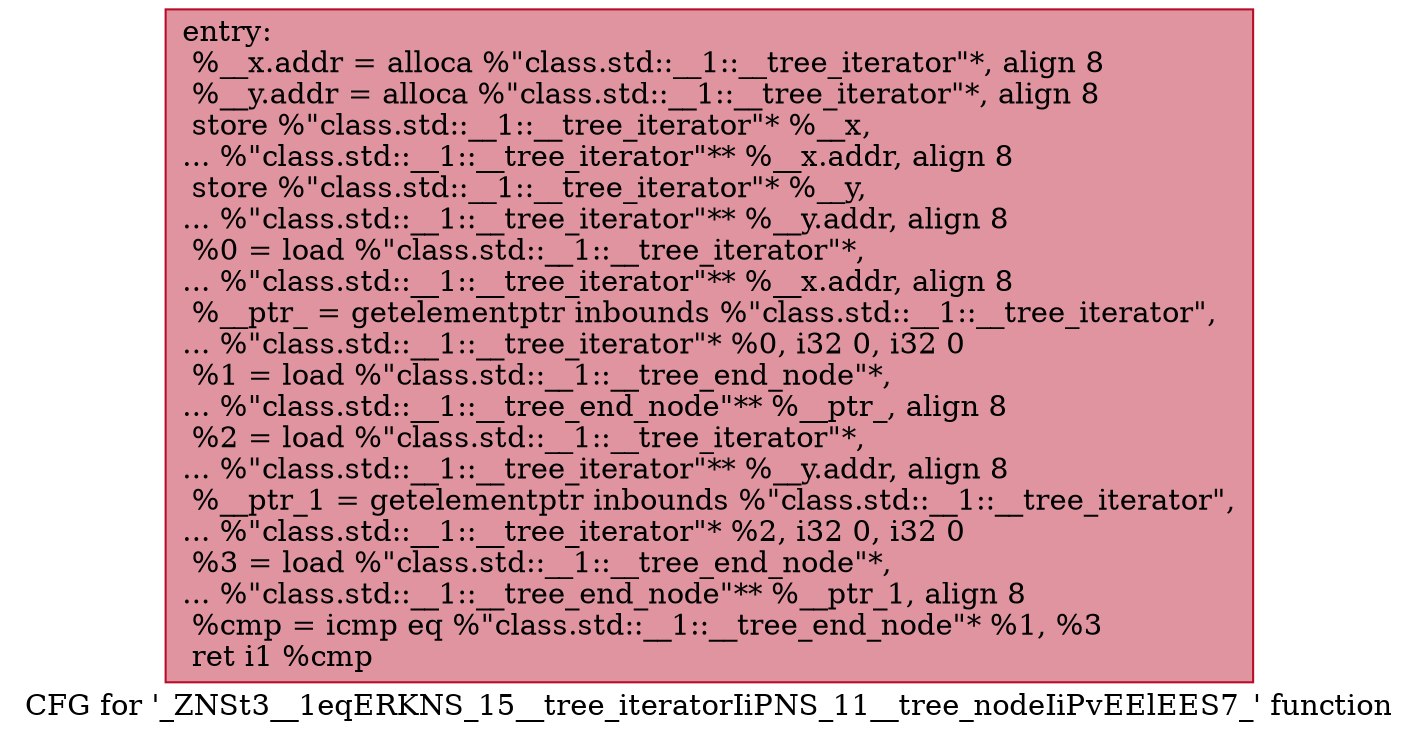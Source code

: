 digraph "CFG for '_ZNSt3__1eqERKNS_15__tree_iteratorIiPNS_11__tree_nodeIiPvEElEES7_' function" {
	label="CFG for '_ZNSt3__1eqERKNS_15__tree_iteratorIiPNS_11__tree_nodeIiPvEElEES7_' function";

	Node0x600002559300 [shape=record,color="#b70d28ff", style=filled, fillcolor="#b70d2870",label="{entry:\l  %__x.addr = alloca %\"class.std::__1::__tree_iterator\"*, align 8\l  %__y.addr = alloca %\"class.std::__1::__tree_iterator\"*, align 8\l  store %\"class.std::__1::__tree_iterator\"* %__x,\l... %\"class.std::__1::__tree_iterator\"** %__x.addr, align 8\l  store %\"class.std::__1::__tree_iterator\"* %__y,\l... %\"class.std::__1::__tree_iterator\"** %__y.addr, align 8\l  %0 = load %\"class.std::__1::__tree_iterator\"*,\l... %\"class.std::__1::__tree_iterator\"** %__x.addr, align 8\l  %__ptr_ = getelementptr inbounds %\"class.std::__1::__tree_iterator\",\l... %\"class.std::__1::__tree_iterator\"* %0, i32 0, i32 0\l  %1 = load %\"class.std::__1::__tree_end_node\"*,\l... %\"class.std::__1::__tree_end_node\"** %__ptr_, align 8\l  %2 = load %\"class.std::__1::__tree_iterator\"*,\l... %\"class.std::__1::__tree_iterator\"** %__y.addr, align 8\l  %__ptr_1 = getelementptr inbounds %\"class.std::__1::__tree_iterator\",\l... %\"class.std::__1::__tree_iterator\"* %2, i32 0, i32 0\l  %3 = load %\"class.std::__1::__tree_end_node\"*,\l... %\"class.std::__1::__tree_end_node\"** %__ptr_1, align 8\l  %cmp = icmp eq %\"class.std::__1::__tree_end_node\"* %1, %3\l  ret i1 %cmp\l}"];
}
